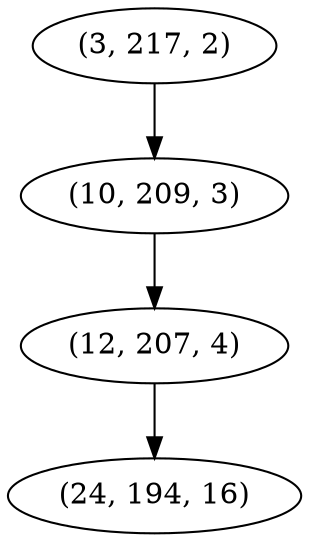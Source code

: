 digraph tree {
    "(3, 217, 2)";
    "(10, 209, 3)";
    "(12, 207, 4)";
    "(24, 194, 16)";
    "(3, 217, 2)" -> "(10, 209, 3)";
    "(10, 209, 3)" -> "(12, 207, 4)";
    "(12, 207, 4)" -> "(24, 194, 16)";
}
